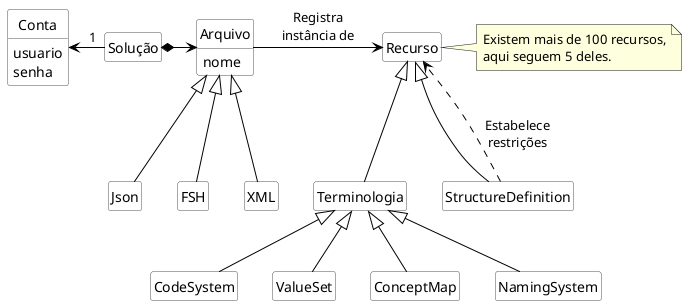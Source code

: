 @startuml dominio

hide circle
hide methods
hide empty members

skinparam class {
    BackgroundColor White
    ArrowColor Black
    BorderColor #505050
}

class Conta {
    usuario
    senha
}

class Solução {
}

class Arquivo {
    nome
}

class Json {
}

class FSH {
}

class XML {
}

class Recurso {
}

class Terminologia {
}

class CodeSystem {
}

class ValueSet {
}

class ConceptMap {
}

class NamingSystem {
}

class StructureDefinition {
}

Terminologia -up-|> Recurso
StructureDefinition -up-|> Recurso
StructureDefinition ..> Recurso : Estabelece\nrestrições
CodeSystem -up-|> Terminologia
ValueSet -up-|> Terminologia
ConceptMap -up-|> Terminologia
NamingSystem -up-|> Terminologia

Arquivo -right-> Recurso : "Registra\ninstância de"
Solução *-right-> Arquivo
Solução "1" -left-> Conta

XML -up-|> Arquivo
Json -up-|> Arquivo
FSH -up-|> Arquivo

note "Existem mais de 100 recursos,\naqui seguem 5 deles." as Nota
Recurso .right. Nota

@enduml
